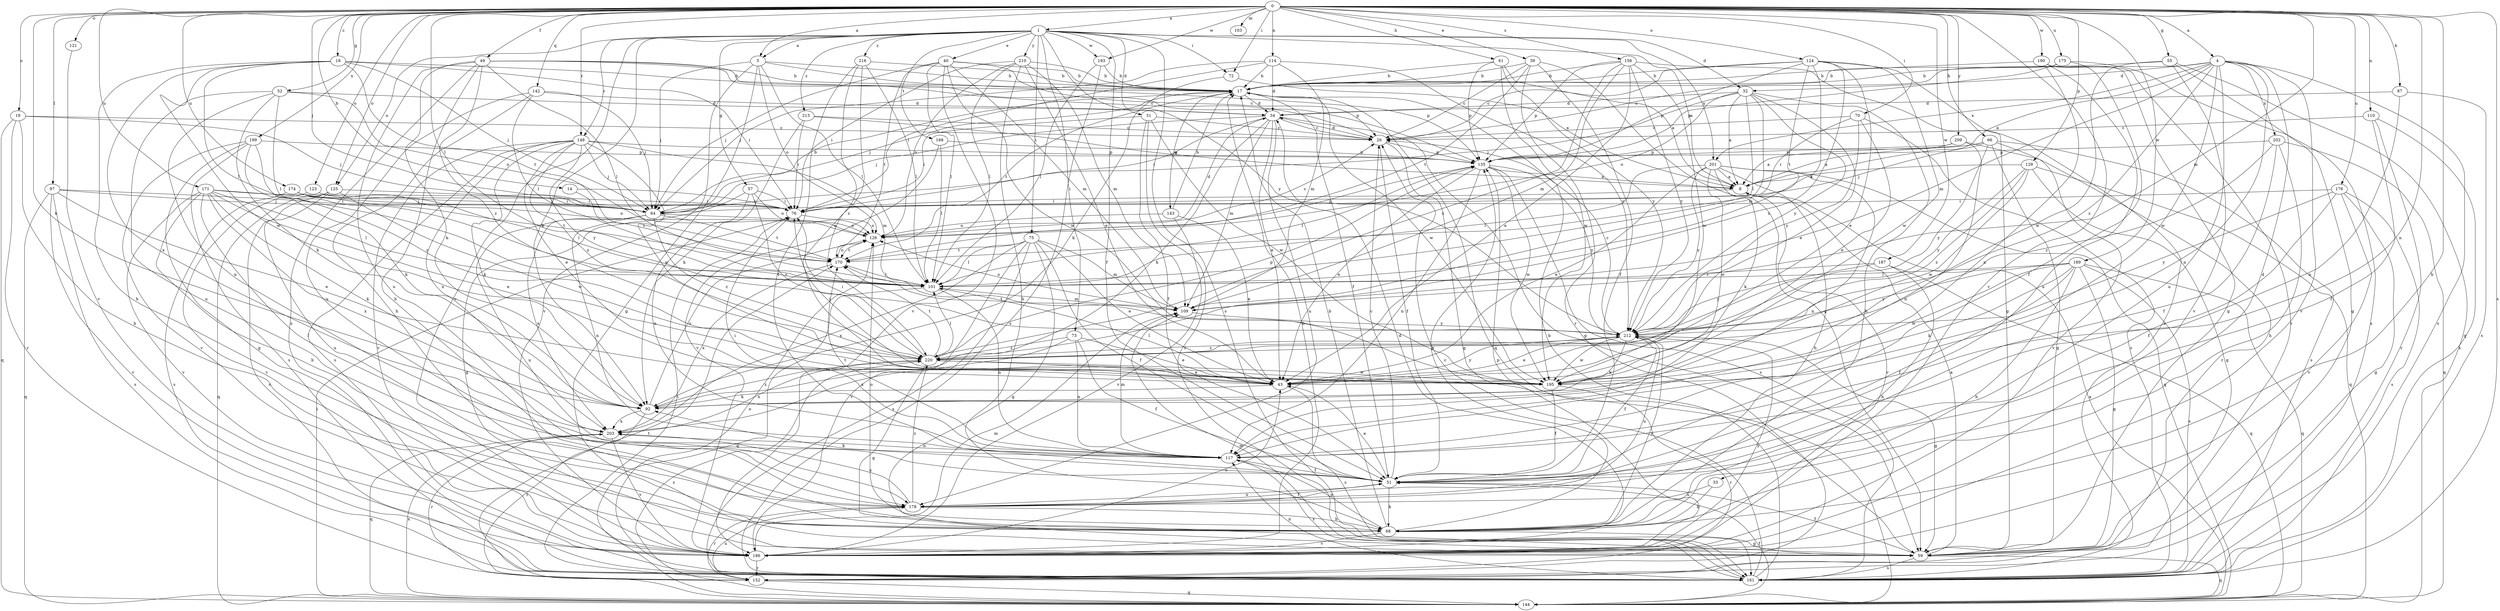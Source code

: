 strict digraph  {
0;
1;
4;
5;
8;
14;
17;
18;
19;
26;
31;
32;
33;
34;
39;
40;
43;
49;
51;
52;
55;
57;
59;
61;
66;
68;
70;
72;
73;
75;
76;
84;
87;
92;
97;
101;
103;
109;
110;
114;
117;
121;
123;
124;
125;
126;
129;
135;
142;
143;
144;
148;
152;
156;
161;
168;
170;
171;
174;
175;
176;
178;
186;
187;
189;
190;
193;
195;
199;
201;
202;
203;
209;
210;
212;
213;
216;
220;
0 -> 1  [label=a];
0 -> 4  [label=a];
0 -> 5  [label=a];
0 -> 14  [label=b];
0 -> 18  [label=c];
0 -> 19  [label=c];
0 -> 39  [label=e];
0 -> 49  [label=f];
0 -> 52  [label=g];
0 -> 55  [label=g];
0 -> 61  [label=h];
0 -> 66  [label=h];
0 -> 68  [label=h];
0 -> 70  [label=i];
0 -> 72  [label=i];
0 -> 84  [label=j];
0 -> 87  [label=k];
0 -> 92  [label=k];
0 -> 97  [label=l];
0 -> 101  [label=l];
0 -> 103  [label=m];
0 -> 109  [label=m];
0 -> 110  [label=n];
0 -> 114  [label=n];
0 -> 117  [label=n];
0 -> 121  [label=o];
0 -> 123  [label=o];
0 -> 124  [label=o];
0 -> 125  [label=o];
0 -> 129  [label=p];
0 -> 142  [label=q];
0 -> 148  [label=r];
0 -> 156  [label=s];
0 -> 161  [label=s];
0 -> 171  [label=u];
0 -> 174  [label=u];
0 -> 175  [label=u];
0 -> 176  [label=u];
0 -> 186  [label=v];
0 -> 187  [label=w];
0 -> 189  [label=w];
0 -> 190  [label=w];
0 -> 193  [label=w];
0 -> 199  [label=x];
0 -> 209  [label=y];
1 -> 5  [label=a];
1 -> 8  [label=a];
1 -> 31  [label=d];
1 -> 32  [label=d];
1 -> 40  [label=e];
1 -> 51  [label=f];
1 -> 57  [label=g];
1 -> 72  [label=i];
1 -> 73  [label=i];
1 -> 75  [label=i];
1 -> 92  [label=k];
1 -> 125  [label=o];
1 -> 148  [label=r];
1 -> 161  [label=s];
1 -> 168  [label=t];
1 -> 186  [label=v];
1 -> 193  [label=w];
1 -> 201  [label=x];
1 -> 210  [label=y];
1 -> 212  [label=y];
1 -> 213  [label=z];
1 -> 216  [label=z];
4 -> 8  [label=a];
4 -> 26  [label=c];
4 -> 32  [label=d];
4 -> 33  [label=d];
4 -> 109  [label=m];
4 -> 117  [label=n];
4 -> 161  [label=s];
4 -> 178  [label=u];
4 -> 186  [label=v];
4 -> 195  [label=w];
4 -> 201  [label=x];
4 -> 202  [label=x];
4 -> 220  [label=z];
5 -> 17  [label=b];
5 -> 59  [label=g];
5 -> 84  [label=j];
5 -> 101  [label=l];
5 -> 126  [label=o];
5 -> 135  [label=p];
5 -> 186  [label=v];
8 -> 76  [label=i];
8 -> 186  [label=v];
14 -> 76  [label=i];
14 -> 170  [label=t];
17 -> 34  [label=d];
17 -> 51  [label=f];
17 -> 84  [label=j];
17 -> 143  [label=q];
17 -> 144  [label=q];
17 -> 170  [label=t];
17 -> 195  [label=w];
18 -> 17  [label=b];
18 -> 68  [label=h];
18 -> 76  [label=i];
18 -> 84  [label=j];
18 -> 101  [label=l];
18 -> 170  [label=t];
18 -> 195  [label=w];
18 -> 203  [label=x];
19 -> 26  [label=c];
19 -> 68  [label=h];
19 -> 84  [label=j];
19 -> 144  [label=q];
19 -> 152  [label=r];
26 -> 34  [label=d];
26 -> 51  [label=f];
26 -> 59  [label=g];
26 -> 135  [label=p];
31 -> 26  [label=c];
31 -> 51  [label=f];
31 -> 76  [label=i];
31 -> 161  [label=s];
31 -> 195  [label=w];
32 -> 8  [label=a];
32 -> 34  [label=d];
32 -> 43  [label=e];
32 -> 68  [label=h];
32 -> 84  [label=j];
32 -> 101  [label=l];
32 -> 109  [label=m];
32 -> 126  [label=o];
32 -> 212  [label=y];
33 -> 68  [label=h];
33 -> 178  [label=u];
34 -> 26  [label=c];
34 -> 43  [label=e];
34 -> 59  [label=g];
34 -> 76  [label=i];
34 -> 84  [label=j];
34 -> 92  [label=k];
34 -> 109  [label=m];
34 -> 178  [label=u];
39 -> 17  [label=b];
39 -> 26  [label=c];
39 -> 51  [label=f];
39 -> 59  [label=g];
39 -> 152  [label=r];
39 -> 170  [label=t];
40 -> 17  [label=b];
40 -> 26  [label=c];
40 -> 84  [label=j];
40 -> 101  [label=l];
40 -> 109  [label=m];
40 -> 170  [label=t];
40 -> 186  [label=v];
40 -> 195  [label=w];
43 -> 92  [label=k];
43 -> 101  [label=l];
43 -> 161  [label=s];
43 -> 212  [label=y];
49 -> 17  [label=b];
49 -> 26  [label=c];
49 -> 68  [label=h];
49 -> 92  [label=k];
49 -> 101  [label=l];
49 -> 135  [label=p];
49 -> 161  [label=s];
49 -> 178  [label=u];
49 -> 220  [label=z];
51 -> 26  [label=c];
51 -> 43  [label=e];
51 -> 68  [label=h];
51 -> 92  [label=k];
51 -> 178  [label=u];
52 -> 34  [label=d];
52 -> 92  [label=k];
52 -> 101  [label=l];
52 -> 117  [label=n];
52 -> 126  [label=o];
52 -> 178  [label=u];
55 -> 17  [label=b];
55 -> 59  [label=g];
55 -> 144  [label=q];
55 -> 186  [label=v];
55 -> 195  [label=w];
57 -> 59  [label=g];
57 -> 76  [label=i];
57 -> 117  [label=n];
57 -> 126  [label=o];
57 -> 220  [label=z];
59 -> 8  [label=a];
59 -> 51  [label=f];
59 -> 144  [label=q];
59 -> 161  [label=s];
61 -> 8  [label=a];
61 -> 17  [label=b];
61 -> 135  [label=p];
61 -> 195  [label=w];
61 -> 212  [label=y];
66 -> 8  [label=a];
66 -> 59  [label=g];
66 -> 84  [label=j];
66 -> 135  [label=p];
66 -> 152  [label=r];
66 -> 161  [label=s];
66 -> 212  [label=y];
68 -> 17  [label=b];
68 -> 59  [label=g];
68 -> 117  [label=n];
68 -> 126  [label=o];
68 -> 135  [label=p];
68 -> 186  [label=v];
68 -> 212  [label=y];
70 -> 26  [label=c];
70 -> 43  [label=e];
70 -> 76  [label=i];
70 -> 161  [label=s];
70 -> 212  [label=y];
72 -> 8  [label=a];
72 -> 92  [label=k];
73 -> 43  [label=e];
73 -> 51  [label=f];
73 -> 117  [label=n];
73 -> 203  [label=x];
73 -> 220  [label=z];
75 -> 43  [label=e];
75 -> 51  [label=f];
75 -> 59  [label=g];
75 -> 101  [label=l];
75 -> 109  [label=m];
75 -> 161  [label=s];
75 -> 170  [label=t];
75 -> 186  [label=v];
75 -> 203  [label=x];
76 -> 126  [label=o];
84 -> 17  [label=b];
84 -> 117  [label=n];
84 -> 126  [label=o];
84 -> 170  [label=t];
84 -> 178  [label=u];
84 -> 203  [label=x];
84 -> 220  [label=z];
87 -> 34  [label=d];
87 -> 117  [label=n];
87 -> 161  [label=s];
92 -> 126  [label=o];
92 -> 152  [label=r];
92 -> 203  [label=x];
92 -> 220  [label=z];
97 -> 43  [label=e];
97 -> 76  [label=i];
97 -> 84  [label=j];
97 -> 144  [label=q];
97 -> 161  [label=s];
97 -> 186  [label=v];
101 -> 109  [label=m];
101 -> 117  [label=n];
101 -> 144  [label=q];
109 -> 126  [label=o];
109 -> 212  [label=y];
110 -> 26  [label=c];
110 -> 51  [label=f];
110 -> 152  [label=r];
110 -> 161  [label=s];
114 -> 17  [label=b];
114 -> 34  [label=d];
114 -> 76  [label=i];
114 -> 84  [label=j];
114 -> 109  [label=m];
114 -> 212  [label=y];
117 -> 51  [label=f];
117 -> 76  [label=i];
117 -> 109  [label=m];
117 -> 161  [label=s];
117 -> 170  [label=t];
121 -> 186  [label=v];
123 -> 76  [label=i];
123 -> 101  [label=l];
123 -> 186  [label=v];
124 -> 17  [label=b];
124 -> 26  [label=c];
124 -> 43  [label=e];
124 -> 101  [label=l];
124 -> 135  [label=p];
124 -> 161  [label=s];
124 -> 170  [label=t];
124 -> 195  [label=w];
124 -> 220  [label=z];
125 -> 76  [label=i];
125 -> 144  [label=q];
125 -> 161  [label=s];
125 -> 178  [label=u];
125 -> 195  [label=w];
126 -> 26  [label=c];
126 -> 34  [label=d];
126 -> 135  [label=p];
126 -> 170  [label=t];
129 -> 8  [label=a];
129 -> 59  [label=g];
129 -> 144  [label=q];
129 -> 195  [label=w];
129 -> 212  [label=y];
129 -> 220  [label=z];
135 -> 8  [label=a];
135 -> 43  [label=e];
135 -> 101  [label=l];
135 -> 117  [label=n];
135 -> 161  [label=s];
135 -> 195  [label=w];
135 -> 212  [label=y];
142 -> 34  [label=d];
142 -> 68  [label=h];
142 -> 84  [label=j];
142 -> 101  [label=l];
142 -> 178  [label=u];
143 -> 17  [label=b];
143 -> 43  [label=e];
143 -> 126  [label=o];
143 -> 186  [label=v];
144 -> 8  [label=a];
144 -> 51  [label=f];
144 -> 76  [label=i];
144 -> 170  [label=t];
144 -> 203  [label=x];
144 -> 220  [label=z];
148 -> 43  [label=e];
148 -> 84  [label=j];
148 -> 92  [label=k];
148 -> 109  [label=m];
148 -> 135  [label=p];
148 -> 161  [label=s];
148 -> 186  [label=v];
148 -> 195  [label=w];
148 -> 203  [label=x];
148 -> 212  [label=y];
148 -> 220  [label=z];
152 -> 76  [label=i];
152 -> 144  [label=q];
152 -> 178  [label=u];
156 -> 17  [label=b];
156 -> 43  [label=e];
156 -> 59  [label=g];
156 -> 109  [label=m];
156 -> 135  [label=p];
156 -> 195  [label=w];
156 -> 212  [label=y];
156 -> 220  [label=z];
161 -> 17  [label=b];
161 -> 26  [label=c];
161 -> 109  [label=m];
161 -> 117  [label=n];
161 -> 126  [label=o];
168 -> 101  [label=l];
168 -> 135  [label=p];
168 -> 186  [label=v];
170 -> 101  [label=l];
170 -> 126  [label=o];
170 -> 203  [label=x];
171 -> 43  [label=e];
171 -> 51  [label=f];
171 -> 68  [label=h];
171 -> 76  [label=i];
171 -> 84  [label=j];
171 -> 92  [label=k];
171 -> 101  [label=l];
171 -> 186  [label=v];
171 -> 203  [label=x];
174 -> 84  [label=j];
174 -> 126  [label=o];
174 -> 161  [label=s];
174 -> 170  [label=t];
175 -> 17  [label=b];
175 -> 51  [label=f];
175 -> 135  [label=p];
175 -> 161  [label=s];
176 -> 51  [label=f];
176 -> 59  [label=g];
176 -> 76  [label=i];
176 -> 161  [label=s];
176 -> 186  [label=v];
176 -> 212  [label=y];
178 -> 51  [label=f];
178 -> 68  [label=h];
178 -> 152  [label=r];
178 -> 203  [label=x];
178 -> 220  [label=z];
186 -> 17  [label=b];
186 -> 34  [label=d];
186 -> 43  [label=e];
186 -> 109  [label=m];
186 -> 135  [label=p];
186 -> 152  [label=r];
186 -> 212  [label=y];
187 -> 68  [label=h];
187 -> 101  [label=l];
187 -> 144  [label=q];
187 -> 212  [label=y];
189 -> 51  [label=f];
189 -> 59  [label=g];
189 -> 68  [label=h];
189 -> 92  [label=k];
189 -> 101  [label=l];
189 -> 144  [label=q];
189 -> 161  [label=s];
189 -> 195  [label=w];
189 -> 212  [label=y];
190 -> 17  [label=b];
190 -> 59  [label=g];
190 -> 117  [label=n];
190 -> 152  [label=r];
190 -> 178  [label=u];
193 -> 17  [label=b];
193 -> 101  [label=l];
193 -> 161  [label=s];
195 -> 51  [label=f];
195 -> 76  [label=i];
195 -> 152  [label=r];
199 -> 59  [label=g];
199 -> 92  [label=k];
199 -> 135  [label=p];
199 -> 161  [label=s];
199 -> 186  [label=v];
199 -> 220  [label=z];
201 -> 8  [label=a];
201 -> 43  [label=e];
201 -> 68  [label=h];
201 -> 92  [label=k];
201 -> 101  [label=l];
201 -> 117  [label=n];
201 -> 144  [label=q];
201 -> 195  [label=w];
201 -> 212  [label=y];
202 -> 51  [label=f];
202 -> 68  [label=h];
202 -> 135  [label=p];
202 -> 144  [label=q];
202 -> 220  [label=z];
203 -> 117  [label=n];
203 -> 144  [label=q];
203 -> 152  [label=r];
203 -> 186  [label=v];
209 -> 8  [label=a];
209 -> 117  [label=n];
209 -> 135  [label=p];
209 -> 186  [label=v];
210 -> 17  [label=b];
210 -> 43  [label=e];
210 -> 68  [label=h];
210 -> 76  [label=i];
210 -> 101  [label=l];
210 -> 109  [label=m];
210 -> 126  [label=o];
212 -> 26  [label=c];
212 -> 43  [label=e];
212 -> 51  [label=f];
212 -> 59  [label=g];
212 -> 92  [label=k];
212 -> 170  [label=t];
212 -> 178  [label=u];
212 -> 195  [label=w];
212 -> 220  [label=z];
213 -> 8  [label=a];
213 -> 26  [label=c];
213 -> 76  [label=i];
213 -> 92  [label=k];
216 -> 17  [label=b];
216 -> 43  [label=e];
216 -> 51  [label=f];
216 -> 101  [label=l];
216 -> 220  [label=z];
220 -> 43  [label=e];
220 -> 59  [label=g];
220 -> 76  [label=i];
220 -> 101  [label=l];
220 -> 135  [label=p];
220 -> 170  [label=t];
220 -> 195  [label=w];
220 -> 203  [label=x];
}
